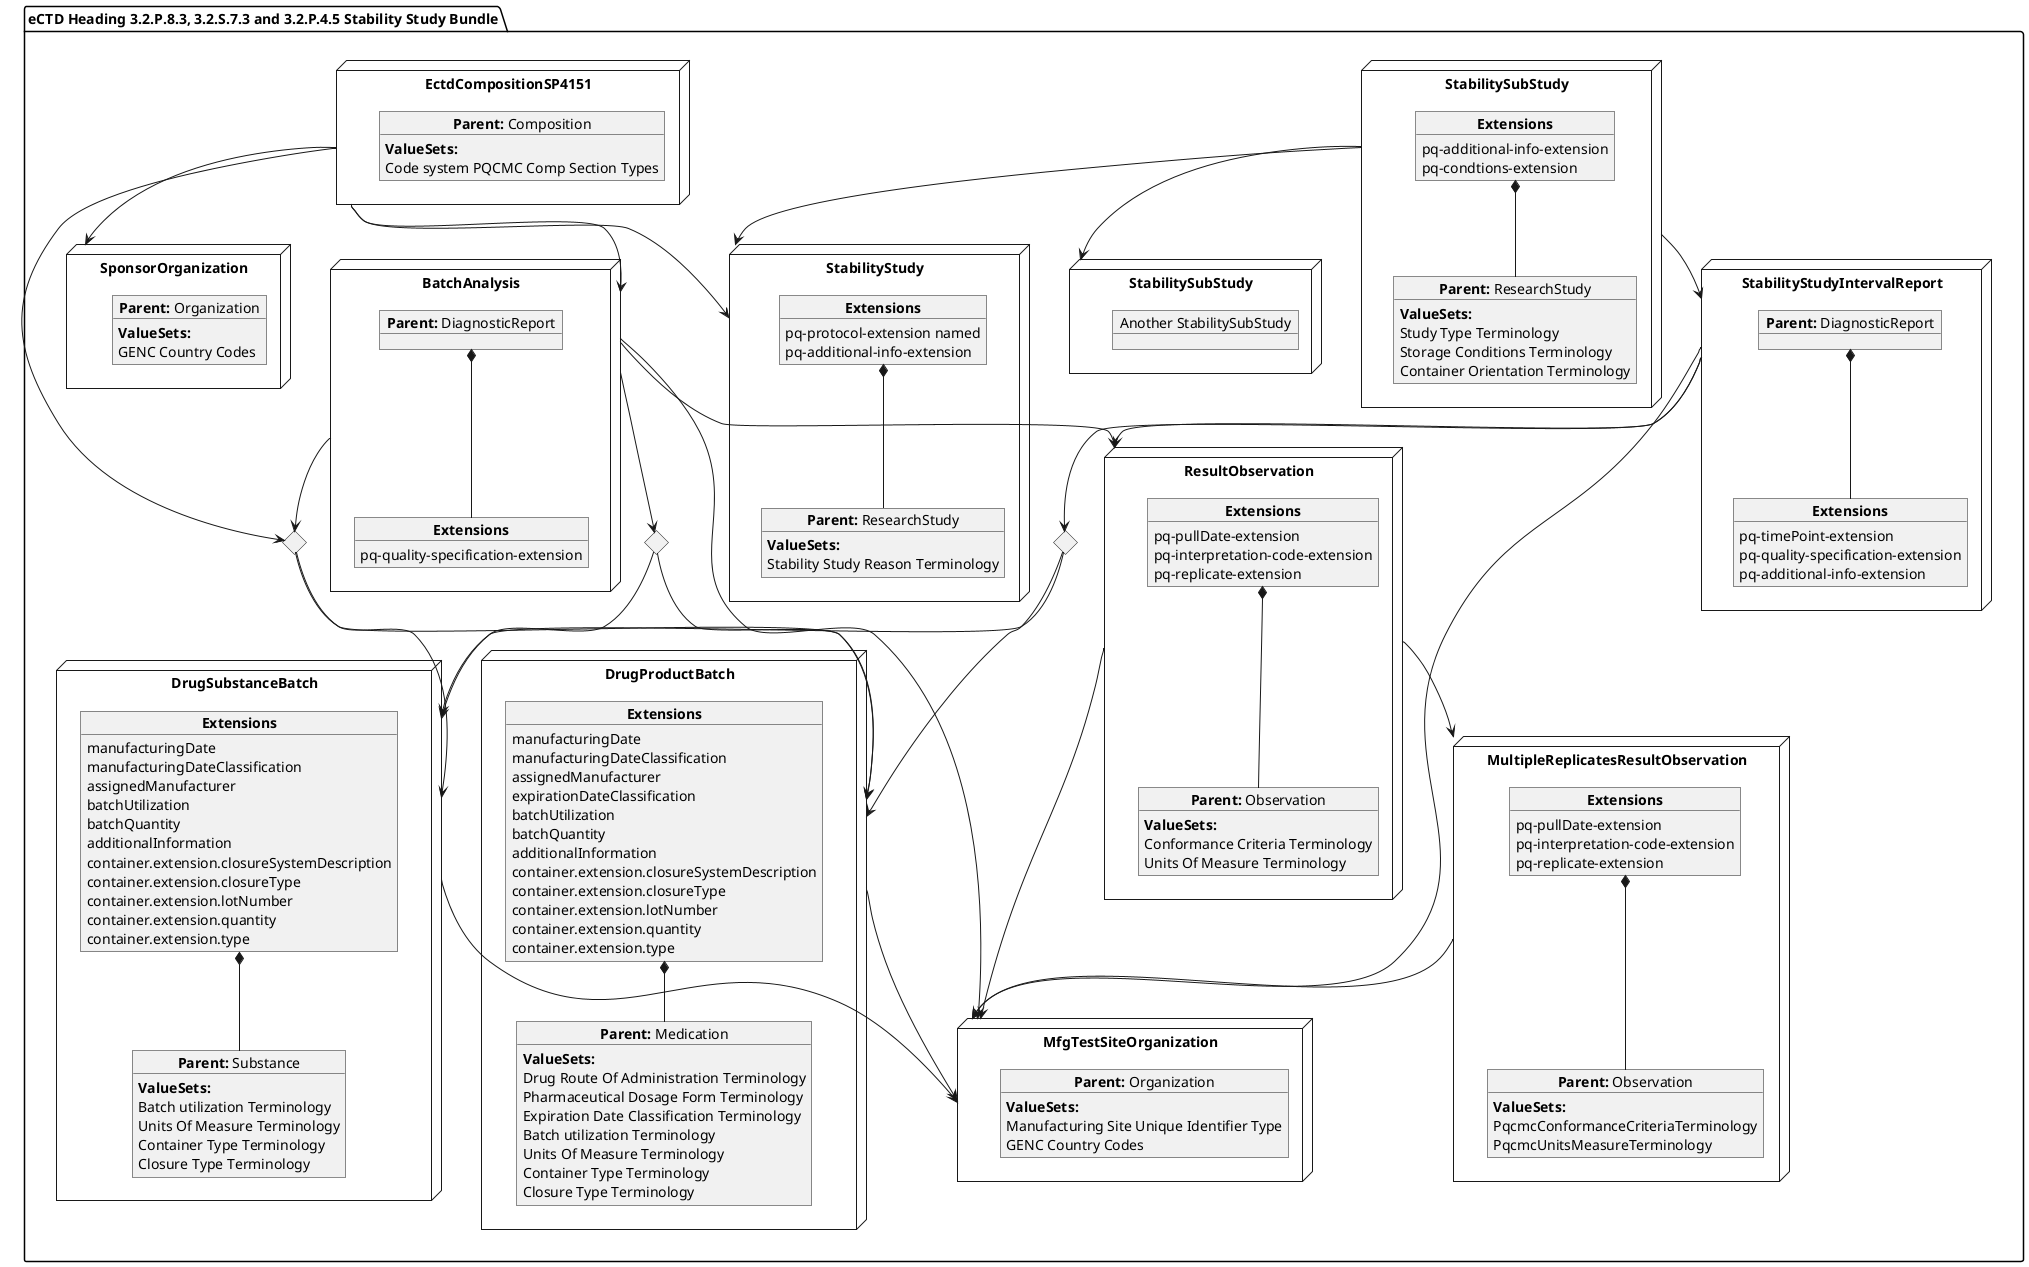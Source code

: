 @startuml
allowmixing
'Mixed model of use case and object
package "eCTD Heading 3.2.P.8.3, 3.2.S.7.3 and 3.2.P.4.5 Stability Study Bundle" as NODES {
node "DrugProductBatch" as NN { 
      object "**Parent:** Medication" as obj3 {
        **ValueSets:**
        Drug Route Of Administration Terminology
        Pharmaceutical Dosage Form Terminology
        Expiration Date Classification Terminology
        Batch utilization Terminology
        Units Of Measure Terminology 
        Container Type Terminology
        Closure Type Terminology        
      }

      object "**Extensions**" as objExsBatch  {
                manufacturingDate
                manufacturingDateClassification
                assignedManufacturer
                expirationDateClassification
                batchUtilization
                batchQuantity
                additionalInformation
                container.extension.closureSystemDescription
                container.extension.closureType
                container.extension.lotNumber
                container.extension.quantity
                container.extension.type 
}
objExsBatch *-- obj3 
}
diamond CH
diamond CH2
diamond CH3

node "DrugSubstanceBatch" as NNS { 
      object "**Parent:** Substance" as obj4 {
                **ValueSets:**
                Batch utilization Terminology
                Units Of Measure Terminology
                Container Type Terminology
                Closure Type Terminology
      }
  object "**Extensions**" as objExs2 {
          manufacturingDate
          manufacturingDateClassification
          assignedManufacturer
          batchUtilization
          batchQuantity
          additionalInformation
          container.extension.closureSystemDescription
          container.extension.closureType
          container.extension.lotNumber
          container.extension.quantity
          container.extension.type
    }

    objExs2 *-- obj4   
}
node "StabilityStudyIntervalReport" as Ninterval { 
      object "**Parent:** DiagnosticReport" as objinterval {
    }
        object "**Extensions**" as objIntEx {
        pq-timePoint-extension
      pq-quality-specification-extension
      pq-additional-info-extension
    }
    objinterval *-- objIntEx 
}

  node "BatchAnalysis" as N2 { 
      object "**Parent:** DiagnosticReport" as obj2 {
    }
        object "**Extensions**" as objQSEx {
        pq-quality-specification-extension
    }
    obj2 *-- objQSEx 
}

node "MfgTestSiteOrganization" as NMFG { 
      object "**Parent:** Organization" as objDP {
         **ValueSets:**
        Manufacturing Site Unique Identifier Type
	    GENC Country Codes
    }
}



node "StabilitySubStudy" as NSub { 
      object "**Parent:** ResearchStudy" as objSub {
        **ValueSets:**
        Study Type Terminology
        Storage Conditions Terminology
        Container Orientation Terminology
      }

      object "**Extensions**" as objExsSub  {
        pq-additional-info-extension
        pq-condtions-extension
}
objExsSub *-- objSub 
}


node "StabilityStudy" as NMain { 
      object "**Parent:** ResearchStudy" as objMain {
        **ValueSets:**
	Stability Study Reason Terminology
      }

      object "**Extensions**" as objExsMain  {
pq-protocol-extension named
pq-additional-info-extension
}
objExsMain *-- objMain 
}

node "StabilitySubStudy" as NSub2 { 
      object "Another StabilitySubStudy" as objSub2 {

      }
}

node "ResultObservation" as NNOBS { 
      object "**Parent:** Observation" as observ3 {
        **ValueSets:**
        Conformance Criteria Terminology
        Units Of Measure Terminology    
      }
      object "**Extensions**" as objExsObserv  {
            pq-pullDate-extension
            pq-interpretation-code-extension
            pq-replicate-extension
    }
        objExsObserv *-- observ3 
}

node "MultipleReplicatesResultObservation" as NNstage { 
      object "**Parent:** Observation" as observS {
        **ValueSets:**
 PqcmcConformanceCriteriaTerminology
 PqcmcUnitsMeasureTerminology
      }
      object "**Extensions**" as objExsStageObs  {
            pq-pullDate-extension
            pq-interpretation-code-extension
            pq-replicate-extension
     }  
        objExsStageObs *-- observS
}

node "EctdCompositionSP4151" as N1 { 
      object "**Parent:** Composition" as obj1 {
      **ValueSets:**
  Code system PQCMC Comp Section Types
    }
}
node "SponsorOrganization" as NSO { 
      object "**Parent:** Organization" as objAu {
        **ValueSets:**
        GENC Country Codes
    }
}

CH --> NN
CH --> NNS
CH2 --> NN
CH2 --> NNS
CH3 --> NN
CH3 --> NNS
N1 --> CH
N1 --> N2
N1 --> NSO
N2 --> CH
N2 --> CH2
N2 --> NMFG
N2 --> NNOBS
Ninterval --> CH3
Ninterval --> NMFG
Ninterval --> NNOBS
NN --> NMFG
NNOBS --> NMFG
NNOBS --> NNstage
NNS --> NMFG
NNstage --> NMFG
NSub --> Ninterval
N1 --> NMain
NSub --> NSub2
NSub --> NMain
}
@enduml